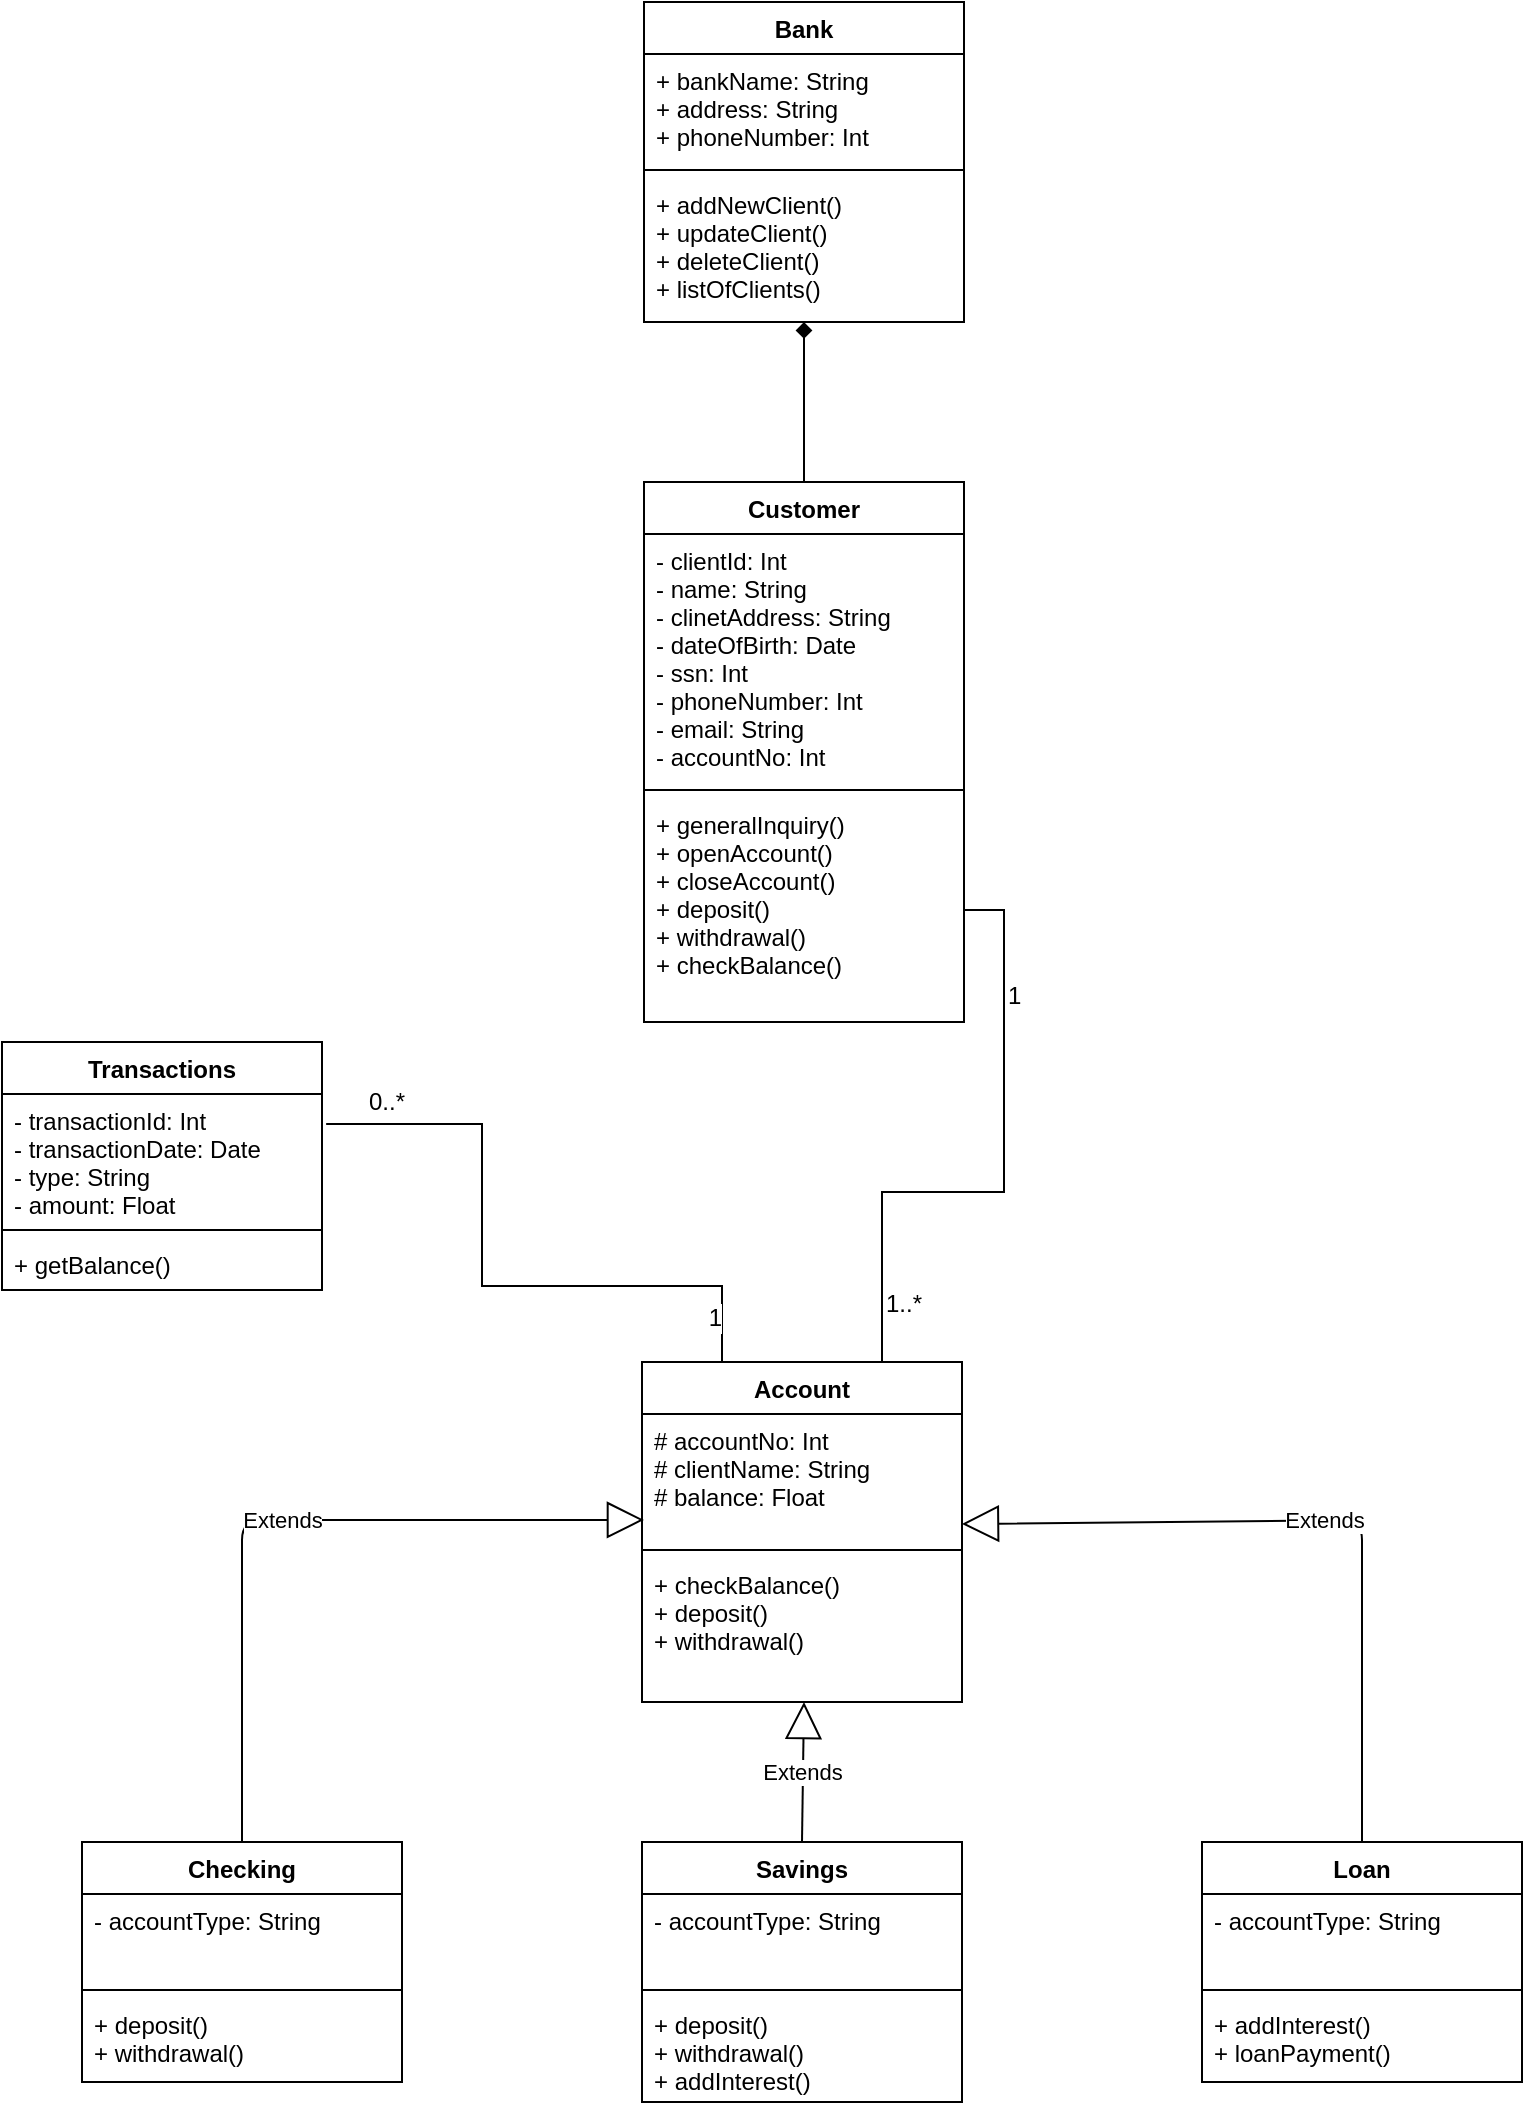 <mxfile version="12.2.2" type="device" pages="1"><diagram id="YeIn3aaMYvHFLk-QK3Ql" name="Page-1"><mxGraphModel dx="1599" dy="1780" grid="1" gridSize="10" guides="1" tooltips="1" connect="1" arrows="1" fold="1" page="1" pageScale="1" pageWidth="827" pageHeight="1169" math="0" shadow="0"><root><mxCell id="0"/><mxCell id="1" parent="0"/><mxCell id="Af-yMjpvvQzIOLq1nQW4-50" style="edgeStyle=orthogonalEdgeStyle;rounded=0;orthogonalLoop=1;jettySize=auto;html=1;entryX=0.5;entryY=0;entryDx=0;entryDy=0;endArrow=none;endFill=0;startArrow=diamond;startFill=1;strokeWidth=1;" edge="1" parent="1" source="Af-yMjpvvQzIOLq1nQW4-9" target="Af-yMjpvvQzIOLq1nQW4-13"><mxGeometry relative="1" as="geometry"/></mxCell><mxCell id="Af-yMjpvvQzIOLq1nQW4-9" value="Bank" style="swimlane;fontStyle=1;align=center;verticalAlign=top;childLayout=stackLayout;horizontal=1;startSize=26;horizontalStack=0;resizeParent=1;resizeParentMax=0;resizeLast=0;collapsible=1;marginBottom=0;" vertex="1" parent="1"><mxGeometry x="281" y="-360" width="160" height="160" as="geometry"/></mxCell><mxCell id="Af-yMjpvvQzIOLq1nQW4-10" value="+ bankName: String&#10;+ address: String&#10;+ phoneNumber: Int&#10;" style="text;strokeColor=none;fillColor=none;align=left;verticalAlign=top;spacingLeft=4;spacingRight=4;overflow=hidden;rotatable=0;points=[[0,0.5],[1,0.5]];portConstraint=eastwest;" vertex="1" parent="Af-yMjpvvQzIOLq1nQW4-9"><mxGeometry y="26" width="160" height="54" as="geometry"/></mxCell><mxCell id="Af-yMjpvvQzIOLq1nQW4-11" value="" style="line;strokeWidth=1;fillColor=none;align=left;verticalAlign=middle;spacingTop=-1;spacingLeft=3;spacingRight=3;rotatable=0;labelPosition=right;points=[];portConstraint=eastwest;" vertex="1" parent="Af-yMjpvvQzIOLq1nQW4-9"><mxGeometry y="80" width="160" height="8" as="geometry"/></mxCell><mxCell id="Af-yMjpvvQzIOLq1nQW4-12" value="+ addNewClient()&#10;+ updateClient()&#10;+ deleteClient()&#10;+ listOfClients()" style="text;strokeColor=none;fillColor=none;align=left;verticalAlign=top;spacingLeft=4;spacingRight=4;overflow=hidden;rotatable=0;points=[[0,0.5],[1,0.5]];portConstraint=eastwest;" vertex="1" parent="Af-yMjpvvQzIOLq1nQW4-9"><mxGeometry y="88" width="160" height="72" as="geometry"/></mxCell><mxCell id="Af-yMjpvvQzIOLq1nQW4-13" value="Customer" style="swimlane;fontStyle=1;align=center;verticalAlign=top;childLayout=stackLayout;horizontal=1;startSize=26;horizontalStack=0;resizeParent=1;resizeParentMax=0;resizeLast=0;collapsible=1;marginBottom=0;" vertex="1" parent="1"><mxGeometry x="281" y="-120" width="160" height="270" as="geometry"/></mxCell><mxCell id="Af-yMjpvvQzIOLq1nQW4-14" value="- clientId: Int&#10;- name: String&#10;- clinetAddress: String&#10;- dateOfBirth: Date&#10;- ssn: Int&#10;- phoneNumber: Int&#10;- email: String&#10;- accountNo: Int" style="text;strokeColor=none;fillColor=none;align=left;verticalAlign=top;spacingLeft=4;spacingRight=4;overflow=hidden;rotatable=0;points=[[0,0.5],[1,0.5]];portConstraint=eastwest;" vertex="1" parent="Af-yMjpvvQzIOLq1nQW4-13"><mxGeometry y="26" width="160" height="124" as="geometry"/></mxCell><mxCell id="Af-yMjpvvQzIOLq1nQW4-15" value="" style="line;strokeWidth=1;fillColor=none;align=left;verticalAlign=middle;spacingTop=-1;spacingLeft=3;spacingRight=3;rotatable=0;labelPosition=right;points=[];portConstraint=eastwest;" vertex="1" parent="Af-yMjpvvQzIOLq1nQW4-13"><mxGeometry y="150" width="160" height="8" as="geometry"/></mxCell><mxCell id="Af-yMjpvvQzIOLq1nQW4-16" value="+ generalInquiry()&#10;+ openAccount()&#10;+ closeAccount()&#10;+ deposit()&#10;+ withdrawal()&#10;+ checkBalance()" style="text;strokeColor=none;fillColor=none;align=left;verticalAlign=top;spacingLeft=4;spacingRight=4;overflow=hidden;rotatable=0;points=[[0,0.5],[1,0.5]];portConstraint=eastwest;" vertex="1" parent="Af-yMjpvvQzIOLq1nQW4-13"><mxGeometry y="158" width="160" height="112" as="geometry"/></mxCell><mxCell id="Af-yMjpvvQzIOLq1nQW4-18" value="Account" style="swimlane;fontStyle=1;align=center;verticalAlign=top;childLayout=stackLayout;horizontal=1;startSize=26;horizontalStack=0;resizeParent=1;resizeParentMax=0;resizeLast=0;collapsible=1;marginBottom=0;" vertex="1" parent="1"><mxGeometry x="280" y="320" width="160" height="170" as="geometry"/></mxCell><mxCell id="Af-yMjpvvQzIOLq1nQW4-19" value="# accountNo: Int&#10;# clientName: String&#10;# balance: Float&#10;" style="text;strokeColor=none;fillColor=none;align=left;verticalAlign=top;spacingLeft=4;spacingRight=4;overflow=hidden;rotatable=0;points=[[0,0.5],[1,0.5]];portConstraint=eastwest;" vertex="1" parent="Af-yMjpvvQzIOLq1nQW4-18"><mxGeometry y="26" width="160" height="64" as="geometry"/></mxCell><mxCell id="Af-yMjpvvQzIOLq1nQW4-20" value="" style="line;strokeWidth=1;fillColor=none;align=left;verticalAlign=middle;spacingTop=-1;spacingLeft=3;spacingRight=3;rotatable=0;labelPosition=right;points=[];portConstraint=eastwest;" vertex="1" parent="Af-yMjpvvQzIOLq1nQW4-18"><mxGeometry y="90" width="160" height="8" as="geometry"/></mxCell><mxCell id="Af-yMjpvvQzIOLq1nQW4-21" value="+ checkBalance()&#10;+ deposit()&#10;+ withdrawal()" style="text;strokeColor=none;fillColor=none;align=left;verticalAlign=top;spacingLeft=4;spacingRight=4;overflow=hidden;rotatable=0;points=[[0,0.5],[1,0.5]];portConstraint=eastwest;" vertex="1" parent="Af-yMjpvvQzIOLq1nQW4-18"><mxGeometry y="98" width="160" height="72" as="geometry"/></mxCell><mxCell id="Af-yMjpvvQzIOLq1nQW4-22" value="Checking" style="swimlane;fontStyle=1;align=center;verticalAlign=top;childLayout=stackLayout;horizontal=1;startSize=26;horizontalStack=0;resizeParent=1;resizeParentMax=0;resizeLast=0;collapsible=1;marginBottom=0;" vertex="1" parent="1"><mxGeometry y="560" width="160" height="120" as="geometry"/></mxCell><mxCell id="Af-yMjpvvQzIOLq1nQW4-23" value="- accountType: String" style="text;strokeColor=none;fillColor=none;align=left;verticalAlign=top;spacingLeft=4;spacingRight=4;overflow=hidden;rotatable=0;points=[[0,0.5],[1,0.5]];portConstraint=eastwest;" vertex="1" parent="Af-yMjpvvQzIOLq1nQW4-22"><mxGeometry y="26" width="160" height="44" as="geometry"/></mxCell><mxCell id="Af-yMjpvvQzIOLq1nQW4-24" value="" style="line;strokeWidth=1;fillColor=none;align=left;verticalAlign=middle;spacingTop=-1;spacingLeft=3;spacingRight=3;rotatable=0;labelPosition=right;points=[];portConstraint=eastwest;" vertex="1" parent="Af-yMjpvvQzIOLq1nQW4-22"><mxGeometry y="70" width="160" height="8" as="geometry"/></mxCell><mxCell id="Af-yMjpvvQzIOLq1nQW4-25" value="+ deposit()&#10;+ withdrawal()" style="text;strokeColor=none;fillColor=none;align=left;verticalAlign=top;spacingLeft=4;spacingRight=4;overflow=hidden;rotatable=0;points=[[0,0.5],[1,0.5]];portConstraint=eastwest;" vertex="1" parent="Af-yMjpvvQzIOLq1nQW4-22"><mxGeometry y="78" width="160" height="42" as="geometry"/></mxCell><mxCell id="Af-yMjpvvQzIOLq1nQW4-26" value="Transactions" style="swimlane;fontStyle=1;align=center;verticalAlign=top;childLayout=stackLayout;horizontal=1;startSize=26;horizontalStack=0;resizeParent=1;resizeParentMax=0;resizeLast=0;collapsible=1;marginBottom=0;" vertex="1" parent="1"><mxGeometry x="-40" y="160" width="160" height="124" as="geometry"/></mxCell><mxCell id="Af-yMjpvvQzIOLq1nQW4-27" value="- transactionId: Int&#10;- transactionDate: Date&#10;- type: String&#10;- amount: Float" style="text;strokeColor=none;fillColor=none;align=left;verticalAlign=top;spacingLeft=4;spacingRight=4;overflow=hidden;rotatable=0;points=[[0,0.5],[1,0.5]];portConstraint=eastwest;" vertex="1" parent="Af-yMjpvvQzIOLq1nQW4-26"><mxGeometry y="26" width="160" height="64" as="geometry"/></mxCell><mxCell id="Af-yMjpvvQzIOLq1nQW4-28" value="" style="line;strokeWidth=1;fillColor=none;align=left;verticalAlign=middle;spacingTop=-1;spacingLeft=3;spacingRight=3;rotatable=0;labelPosition=right;points=[];portConstraint=eastwest;" vertex="1" parent="Af-yMjpvvQzIOLq1nQW4-26"><mxGeometry y="90" width="160" height="8" as="geometry"/></mxCell><mxCell id="Af-yMjpvvQzIOLq1nQW4-29" value="+ getBalance()" style="text;strokeColor=none;fillColor=none;align=left;verticalAlign=top;spacingLeft=4;spacingRight=4;overflow=hidden;rotatable=0;points=[[0,0.5],[1,0.5]];portConstraint=eastwest;" vertex="1" parent="Af-yMjpvvQzIOLq1nQW4-26"><mxGeometry y="98" width="160" height="26" as="geometry"/></mxCell><mxCell id="Af-yMjpvvQzIOLq1nQW4-30" value="Savings" style="swimlane;fontStyle=1;align=center;verticalAlign=top;childLayout=stackLayout;horizontal=1;startSize=26;horizontalStack=0;resizeParent=1;resizeParentMax=0;resizeLast=0;collapsible=1;marginBottom=0;" vertex="1" parent="1"><mxGeometry x="280" y="560" width="160" height="130" as="geometry"/></mxCell><mxCell id="Af-yMjpvvQzIOLq1nQW4-56" value="- accountType: String" style="text;strokeColor=none;fillColor=none;align=left;verticalAlign=top;spacingLeft=4;spacingRight=4;overflow=hidden;rotatable=0;points=[[0,0.5],[1,0.5]];portConstraint=eastwest;" vertex="1" parent="Af-yMjpvvQzIOLq1nQW4-30"><mxGeometry y="26" width="160" height="44" as="geometry"/></mxCell><mxCell id="Af-yMjpvvQzIOLq1nQW4-32" value="" style="line;strokeWidth=1;fillColor=none;align=left;verticalAlign=middle;spacingTop=-1;spacingLeft=3;spacingRight=3;rotatable=0;labelPosition=right;points=[];portConstraint=eastwest;" vertex="1" parent="Af-yMjpvvQzIOLq1nQW4-30"><mxGeometry y="70" width="160" height="8" as="geometry"/></mxCell><mxCell id="Af-yMjpvvQzIOLq1nQW4-33" value="+ deposit()&#10;+ withdrawal()&#10;+ addInterest()" style="text;strokeColor=none;fillColor=none;align=left;verticalAlign=top;spacingLeft=4;spacingRight=4;overflow=hidden;rotatable=0;points=[[0,0.5],[1,0.5]];portConstraint=eastwest;" vertex="1" parent="Af-yMjpvvQzIOLq1nQW4-30"><mxGeometry y="78" width="160" height="52" as="geometry"/></mxCell><mxCell id="Af-yMjpvvQzIOLq1nQW4-34" value="Loan" style="swimlane;fontStyle=1;align=center;verticalAlign=top;childLayout=stackLayout;horizontal=1;startSize=26;horizontalStack=0;resizeParent=1;resizeParentMax=0;resizeLast=0;collapsible=1;marginBottom=0;" vertex="1" parent="1"><mxGeometry x="560" y="560" width="160" height="120" as="geometry"/></mxCell><mxCell id="Af-yMjpvvQzIOLq1nQW4-35" value="- accountType: String" style="text;strokeColor=none;fillColor=none;align=left;verticalAlign=top;spacingLeft=4;spacingRight=4;overflow=hidden;rotatable=0;points=[[0,0.5],[1,0.5]];portConstraint=eastwest;" vertex="1" parent="Af-yMjpvvQzIOLq1nQW4-34"><mxGeometry y="26" width="160" height="44" as="geometry"/></mxCell><mxCell id="Af-yMjpvvQzIOLq1nQW4-36" value="" style="line;strokeWidth=1;fillColor=none;align=left;verticalAlign=middle;spacingTop=-1;spacingLeft=3;spacingRight=3;rotatable=0;labelPosition=right;points=[];portConstraint=eastwest;" vertex="1" parent="Af-yMjpvvQzIOLq1nQW4-34"><mxGeometry y="70" width="160" height="8" as="geometry"/></mxCell><mxCell id="Af-yMjpvvQzIOLq1nQW4-37" value="+ addInterest()&#10;+ loanPayment()" style="text;strokeColor=none;fillColor=none;align=left;verticalAlign=top;spacingLeft=4;spacingRight=4;overflow=hidden;rotatable=0;points=[[0,0.5],[1,0.5]];portConstraint=eastwest;" vertex="1" parent="Af-yMjpvvQzIOLq1nQW4-34"><mxGeometry y="78" width="160" height="42" as="geometry"/></mxCell><mxCell id="Af-yMjpvvQzIOLq1nQW4-40" value="Extends" style="endArrow=block;endSize=16;endFill=0;html=1;exitX=0.5;exitY=0;exitDx=0;exitDy=0;entryX=0.006;entryY=0.828;entryDx=0;entryDy=0;entryPerimeter=0;" edge="1" parent="1" source="Af-yMjpvvQzIOLq1nQW4-22" target="Af-yMjpvvQzIOLq1nQW4-19"><mxGeometry width="160" relative="1" as="geometry"><mxPoint x="10" y="790" as="sourcePoint"/><mxPoint x="210" y="570" as="targetPoint"/><Array as="points"><mxPoint x="80" y="399"/></Array></mxGeometry></mxCell><mxCell id="Af-yMjpvvQzIOLq1nQW4-41" value="Extends" style="endArrow=block;endSize=16;endFill=0;html=1;exitX=0.5;exitY=0;exitDx=0;exitDy=0;" edge="1" parent="1" source="Af-yMjpvvQzIOLq1nQW4-30"><mxGeometry width="160" relative="1" as="geometry"><mxPoint x="170" y="569" as="sourcePoint"/><mxPoint x="361" y="490" as="targetPoint"/><Array as="points"/></mxGeometry></mxCell><mxCell id="Af-yMjpvvQzIOLq1nQW4-42" value="Extends" style="endArrow=block;endSize=16;endFill=0;html=1;exitX=0.5;exitY=0;exitDx=0;exitDy=0;" edge="1" parent="1" source="Af-yMjpvvQzIOLq1nQW4-34"><mxGeometry width="160" relative="1" as="geometry"><mxPoint x="355" y="520" as="sourcePoint"/><mxPoint x="440" y="401" as="targetPoint"/><Array as="points"><mxPoint x="640" y="399"/></Array></mxGeometry></mxCell><mxCell id="Af-yMjpvvQzIOLq1nQW4-44" style="edgeStyle=orthogonalEdgeStyle;rounded=0;orthogonalLoop=1;jettySize=auto;html=1;entryX=0.25;entryY=0;entryDx=0;entryDy=0;endArrow=none;endFill=0;exitX=1.013;exitY=0.234;exitDx=0;exitDy=0;exitPerimeter=0;" edge="1" parent="1" source="Af-yMjpvvQzIOLq1nQW4-27" target="Af-yMjpvvQzIOLq1nQW4-18"><mxGeometry relative="1" as="geometry"><mxPoint x="160" y="200" as="sourcePoint"/><Array as="points"><mxPoint x="200" y="201"/><mxPoint x="200" y="282"/><mxPoint x="320" y="282"/></Array></mxGeometry></mxCell><mxCell id="Af-yMjpvvQzIOLq1nQW4-47" value="0..*" style="text;html=1;resizable=0;points=[];align=center;verticalAlign=bottom;labelBackgroundColor=#ffffff;labelPosition=center;verticalLabelPosition=top;" vertex="1" connectable="0" parent="Af-yMjpvvQzIOLq1nQW4-44"><mxGeometry x="-0.692" y="-1" relative="1" as="geometry"><mxPoint x="-19" y="-3" as="offset"/></mxGeometry></mxCell><mxCell id="Af-yMjpvvQzIOLq1nQW4-48" value="1" style="text;html=1;resizable=0;points=[];align=right;verticalAlign=middle;labelBackgroundColor=#ffffff;labelPosition=left;verticalLabelPosition=middle;" vertex="1" connectable="0" parent="Af-yMjpvvQzIOLq1nQW4-44"><mxGeometry x="0.862" relative="1" as="geometry"><mxPoint as="offset"/></mxGeometry></mxCell><mxCell id="Af-yMjpvvQzIOLq1nQW4-45" style="edgeStyle=orthogonalEdgeStyle;rounded=0;orthogonalLoop=1;jettySize=auto;html=1;exitX=1;exitY=0.5;exitDx=0;exitDy=0;endArrow=none;endFill=0;entryX=0.75;entryY=0;entryDx=0;entryDy=0;" edge="1" parent="1" source="Af-yMjpvvQzIOLq1nQW4-16" target="Af-yMjpvvQzIOLq1nQW4-18"><mxGeometry relative="1" as="geometry"><mxPoint x="400" y="350" as="targetPoint"/></mxGeometry></mxCell><mxCell id="Af-yMjpvvQzIOLq1nQW4-52" value="1" style="text;html=1;resizable=0;points=[];align=left;verticalAlign=middle;labelBackgroundColor=#ffffff;labelPosition=right;verticalLabelPosition=middle;" vertex="1" connectable="0" parent="Af-yMjpvvQzIOLq1nQW4-45"><mxGeometry x="-0.594" relative="1" as="geometry"><mxPoint as="offset"/></mxGeometry></mxCell><mxCell id="Af-yMjpvvQzIOLq1nQW4-53" value="1..*" style="text;html=1;resizable=0;points=[];align=left;verticalAlign=middle;labelBackgroundColor=#ffffff;labelPosition=right;verticalLabelPosition=middle;" vertex="1" connectable="0" parent="Af-yMjpvvQzIOLq1nQW4-45"><mxGeometry x="0.807" relative="1" as="geometry"><mxPoint as="offset"/></mxGeometry></mxCell></root></mxGraphModel></diagram></mxfile>